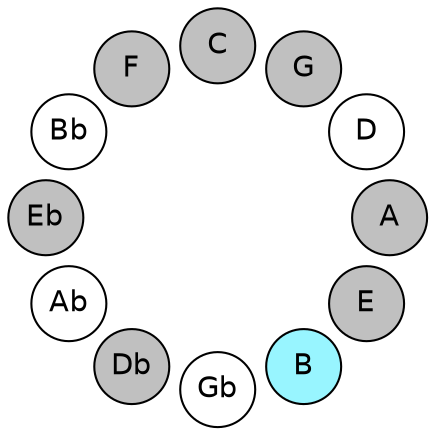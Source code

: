 
graph {

layout = circo;
mindist = .1

node [shape = circle, fontname = Helvetica, margin = 0, style = filled]
edge [style=invis]

subgraph 1 {
	E -- B -- Gb -- Db -- Ab -- Eb -- Bb -- F -- C -- G -- D -- A -- E
}

E [fillcolor = gray];
B [fillcolor = cadetblue1];
Gb [fillcolor = white];
Db [fillcolor = gray];
Ab [fillcolor = white];
Eb [fillcolor = gray];
Bb [fillcolor = white];
F [fillcolor = gray];
C [fillcolor = gray];
G [fillcolor = gray];
D [fillcolor = white];
A [fillcolor = gray];
}
